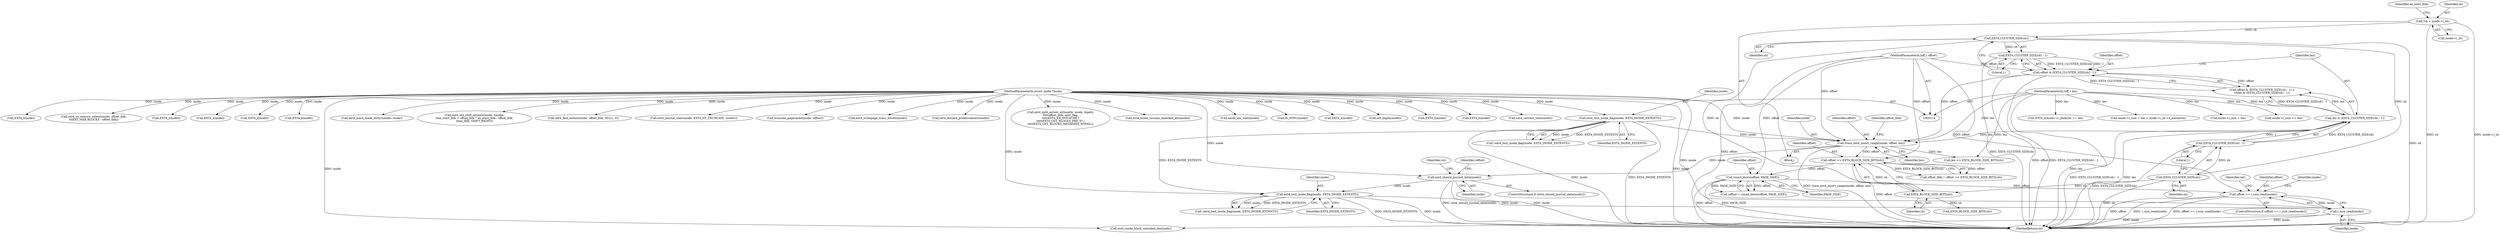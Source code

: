 digraph "0_linux_ea3d7209ca01da209cda6f0dea8be9cc4b7a933b_0@API" {
"1000262" [label="(Call,offset >= i_size_read(inode))"];
"1000212" [label="(Call,round_down(offset, PAGE_SIZE))"];
"1000186" [label="(Call,offset >> EXT4_BLOCK_SIZE_BITS(sb))"];
"1000180" [label="(Call,trace_ext4_insert_range(inode, offset, len))"];
"1000148" [label="(Call,ext4_test_inode_flag(inode, EXT4_INODE_EXTENTS))"];
"1000115" [label="(MethodParameterIn,struct inode *inode)"];
"1000156" [label="(Call,offset & (EXT4_CLUSTER_SIZE(sb) - 1))"];
"1000116" [label="(MethodParameterIn,loff_t offset)"];
"1000158" [label="(Call,EXT4_CLUSTER_SIZE(sb) - 1)"];
"1000159" [label="(Call,EXT4_CLUSTER_SIZE(sb))"];
"1000120" [label="(Call,*sb = inode->i_sb)"];
"1000162" [label="(Call,len & (EXT4_CLUSTER_SIZE(sb) - 1))"];
"1000117" [label="(MethodParameterIn,loff_t len)"];
"1000164" [label="(Call,EXT4_CLUSTER_SIZE(sb) - 1)"];
"1000165" [label="(Call,EXT4_CLUSTER_SIZE(sb))"];
"1000188" [label="(Call,EXT4_BLOCK_SIZE_BITS(sb))"];
"1000264" [label="(Call,i_size_read(inode))"];
"1000234" [label="(Call,ext4_test_inode_flag(inode, EXT4_INODE_EXTENTS))"];
"1000197" [label="(Call,ext4_should_journal_data(inode))"];
"1000494" [label="(MethodReturn,int)"];
"1000189" [label="(Identifier,sb)"];
"1000265" [label="(Identifier,inode)"];
"1000274" [label="(Call,inode_dio_wait(inode))"];
"1000117" [label="(MethodParameterIn,loff_t len)"];
"1000235" [label="(Identifier,inode)"];
"1000197" [label="(Call,ext4_should_journal_data(inode))"];
"1000120" [label="(Call,*sb = inode->i_sb)"];
"1000180" [label="(Call,trace_ext4_insert_range(inode, offset, len))"];
"1000304" [label="(Call,inode->i_size += len)"];
"1000187" [label="(Identifier,offset)"];
"1000470" [label="(Call,IS_SYNC(inode))"];
"1000161" [label="(Literal,1)"];
"1000158" [label="(Call,EXT4_CLUSTER_SIZE(sb) - 1)"];
"1000336" [label="(Call,EXT4_I(inode))"];
"1000122" [label="(Call,inode->i_sb)"];
"1000162" [label="(Call,len & (EXT4_CLUSTER_SIZE(sb) - 1))"];
"1000309" [label="(Call,EXT4_I(inode)->i_disksize += len)"];
"1000188" [label="(Call,EXT4_BLOCK_SIZE_BITS(sb))"];
"1000361" [label="(Call,ext_depth(inode))"];
"1000116" [label="(MethodParameterIn,loff_t offset)"];
"1000466" [label="(Call,EXT4_I(inode))"];
"1000182" [label="(Identifier,offset)"];
"1000212" [label="(Call,round_down(offset, PAGE_SIZE))"];
"1000311" [label="(Call,EXT4_I(inode))"];
"1000236" [label="(Identifier,EXT4_INODE_EXTENTS)"];
"1000118" [label="(Block,)"];
"1000323" [label="(Call,ext4_current_time(inode))"];
"1000428" [label="(Call,EXT4_I(inode))"];
"1000147" [label="(Call,!ext4_test_inode_flag(inode, EXT4_INODE_EXTENTS))"];
"1000150" [label="(Identifier,EXT4_INODE_EXTENTS)"];
"1000434" [label="(Call,ext4_es_remove_extent(inode, offset_lblk,\n\t\t\tEXT_MAX_BLOCKS - offset_lblk))"];
"1000159" [label="(Call,EXT4_CLUSTER_SIZE(sb))"];
"1000165" [label="(Call,EXT4_CLUSTER_SIZE(sb))"];
"1000481" [label="(Call,EXT4_I(inode))"];
"1000201" [label="(Identifier,ret)"];
"1000234" [label="(Call,ext4_test_inode_flag(inode, EXT4_INODE_EXTENTS))"];
"1000164" [label="(Call,EXT4_CLUSTER_SIZE(sb) - 1)"];
"1000160" [label="(Identifier,sb)"];
"1000132" [label="(Identifier,ee_start_lblk)"];
"1000446" [label="(Call,EXT4_I(inode))"];
"1000268" [label="(Identifier,ret)"];
"1000184" [label="(Call,offset_lblk = offset >> EXT4_BLOCK_SIZE_BITS(sb))"];
"1000279" [label="(Call,EXT4_I(inode))"];
"1000355" [label="(Call,EXT4_I(inode))"];
"1000244" [label="(Call,inode->i_size + len > inode->i_sb->s_maxbytes)"];
"1000264" [label="(Call,i_size_read(inode))"];
"1000115" [label="(MethodParameterIn,struct inode *inode)"];
"1000166" [label="(Identifier,sb)"];
"1000186" [label="(Call,offset >> EXT4_BLOCK_SIZE_BITS(sb))"];
"1000156" [label="(Call,offset & (EXT4_CLUSTER_SIZE(sb) - 1))"];
"1000211" [label="(Identifier,ioffset)"];
"1000263" [label="(Identifier,offset)"];
"1000272" [label="(Call,ext4_inode_block_unlocked_dio(inode))"];
"1000198" [label="(Identifier,inode)"];
"1000192" [label="(Call,len >> EXT4_BLOCK_SIZE_BITS(sb))"];
"1000183" [label="(Identifier,len)"];
"1000210" [label="(Call,ioffset = round_down(offset, PAGE_SIZE))"];
"1000214" [label="(Identifier,PAGE_SIZE)"];
"1000185" [label="(Identifier,offset_lblk)"];
"1000233" [label="(Call,!ext4_test_inode_flag(inode, EXT4_INODE_EXTENTS))"];
"1000155" [label="(Call,offset & (EXT4_CLUSTER_SIZE(sb) - 1) ||\n\t\t\tlen & (EXT4_CLUSTER_SIZE(sb) - 1))"];
"1000327" [label="(Call,ext4_mark_inode_dirty(handle, inode))"];
"1000452" [label="(Call,ext4_ext_shift_extents(inode, handle,\n\t\tee_start_lblk > offset_lblk ? ee_start_lblk : offset_lblk,\n\t\tlen_lblk, SHIFT_RIGHT))"];
"1000343" [label="(Call,ext4_find_extent(inode, offset_lblk, NULL, 0))"];
"1000291" [label="(Call,ext4_journal_start(inode, EXT4_HT_TRUNCATE, credits))"];
"1000163" [label="(Identifier,len)"];
"1000157" [label="(Identifier,offset)"];
"1000167" [label="(Literal,1)"];
"1000194" [label="(Call,EXT4_BLOCK_SIZE_BITS(sb))"];
"1000196" [label="(ControlStructure,if (ext4_should_journal_data(inode)))"];
"1000213" [label="(Identifier,offset)"];
"1000262" [label="(Call,offset >= i_size_read(inode))"];
"1000282" [label="(Call,truncate_pagecache(inode, ioffset))"];
"1000149" [label="(Identifier,inode)"];
"1000287" [label="(Call,ext4_writepage_trans_blocks(inode))"];
"1000339" [label="(Call,ext4_discard_preallocations(inode))"];
"1000273" [label="(Identifier,inode)"];
"1000261" [label="(ControlStructure,if (offset >= i_size_read(inode)))"];
"1000181" [label="(Identifier,inode)"];
"1000404" [label="(Call,ext4_split_extent_at(handle, inode, &path,\n\t\t\t\t\toffset_lblk, split_flag,\n\t\t\t\t\tEXT4_EX_NOCACHE |\n\t\t\t\t\tEXT4_GET_BLOCKS_PRE_IO |\n\t\t\t\t\tEXT4_GET_BLOCKS_METADATA_NOFAIL))"];
"1000245" [label="(Call,inode->i_size + len)"];
"1000148" [label="(Call,ext4_test_inode_flag(inode, EXT4_INODE_EXTENTS))"];
"1000484" [label="(Call,ext4_inode_resume_unlocked_dio(inode))"];
"1000121" [label="(Identifier,sb)"];
"1000262" -> "1000261"  [label="AST: "];
"1000262" -> "1000264"  [label="CFG: "];
"1000263" -> "1000262"  [label="AST: "];
"1000264" -> "1000262"  [label="AST: "];
"1000268" -> "1000262"  [label="CFG: "];
"1000273" -> "1000262"  [label="CFG: "];
"1000262" -> "1000494"  [label="DDG: offset"];
"1000262" -> "1000494"  [label="DDG: i_size_read(inode)"];
"1000262" -> "1000494"  [label="DDG: offset >= i_size_read(inode)"];
"1000212" -> "1000262"  [label="DDG: offset"];
"1000116" -> "1000262"  [label="DDG: offset"];
"1000264" -> "1000262"  [label="DDG: inode"];
"1000212" -> "1000210"  [label="AST: "];
"1000212" -> "1000214"  [label="CFG: "];
"1000213" -> "1000212"  [label="AST: "];
"1000214" -> "1000212"  [label="AST: "];
"1000210" -> "1000212"  [label="CFG: "];
"1000212" -> "1000494"  [label="DDG: PAGE_SIZE"];
"1000212" -> "1000494"  [label="DDG: offset"];
"1000212" -> "1000210"  [label="DDG: offset"];
"1000212" -> "1000210"  [label="DDG: PAGE_SIZE"];
"1000186" -> "1000212"  [label="DDG: offset"];
"1000116" -> "1000212"  [label="DDG: offset"];
"1000186" -> "1000184"  [label="AST: "];
"1000186" -> "1000188"  [label="CFG: "];
"1000187" -> "1000186"  [label="AST: "];
"1000188" -> "1000186"  [label="AST: "];
"1000184" -> "1000186"  [label="CFG: "];
"1000186" -> "1000494"  [label="DDG: offset"];
"1000186" -> "1000184"  [label="DDG: offset"];
"1000186" -> "1000184"  [label="DDG: EXT4_BLOCK_SIZE_BITS(sb)"];
"1000180" -> "1000186"  [label="DDG: offset"];
"1000116" -> "1000186"  [label="DDG: offset"];
"1000188" -> "1000186"  [label="DDG: sb"];
"1000180" -> "1000118"  [label="AST: "];
"1000180" -> "1000183"  [label="CFG: "];
"1000181" -> "1000180"  [label="AST: "];
"1000182" -> "1000180"  [label="AST: "];
"1000183" -> "1000180"  [label="AST: "];
"1000185" -> "1000180"  [label="CFG: "];
"1000180" -> "1000494"  [label="DDG: trace_ext4_insert_range(inode, offset, len)"];
"1000148" -> "1000180"  [label="DDG: inode"];
"1000115" -> "1000180"  [label="DDG: inode"];
"1000156" -> "1000180"  [label="DDG: offset"];
"1000116" -> "1000180"  [label="DDG: offset"];
"1000162" -> "1000180"  [label="DDG: len"];
"1000117" -> "1000180"  [label="DDG: len"];
"1000180" -> "1000192"  [label="DDG: len"];
"1000180" -> "1000197"  [label="DDG: inode"];
"1000148" -> "1000147"  [label="AST: "];
"1000148" -> "1000150"  [label="CFG: "];
"1000149" -> "1000148"  [label="AST: "];
"1000150" -> "1000148"  [label="AST: "];
"1000147" -> "1000148"  [label="CFG: "];
"1000148" -> "1000494"  [label="DDG: inode"];
"1000148" -> "1000494"  [label="DDG: EXT4_INODE_EXTENTS"];
"1000148" -> "1000147"  [label="DDG: inode"];
"1000148" -> "1000147"  [label="DDG: EXT4_INODE_EXTENTS"];
"1000115" -> "1000148"  [label="DDG: inode"];
"1000148" -> "1000234"  [label="DDG: EXT4_INODE_EXTENTS"];
"1000115" -> "1000114"  [label="AST: "];
"1000115" -> "1000494"  [label="DDG: inode"];
"1000115" -> "1000197"  [label="DDG: inode"];
"1000115" -> "1000234"  [label="DDG: inode"];
"1000115" -> "1000264"  [label="DDG: inode"];
"1000115" -> "1000272"  [label="DDG: inode"];
"1000115" -> "1000274"  [label="DDG: inode"];
"1000115" -> "1000279"  [label="DDG: inode"];
"1000115" -> "1000282"  [label="DDG: inode"];
"1000115" -> "1000287"  [label="DDG: inode"];
"1000115" -> "1000291"  [label="DDG: inode"];
"1000115" -> "1000311"  [label="DDG: inode"];
"1000115" -> "1000323"  [label="DDG: inode"];
"1000115" -> "1000327"  [label="DDG: inode"];
"1000115" -> "1000336"  [label="DDG: inode"];
"1000115" -> "1000339"  [label="DDG: inode"];
"1000115" -> "1000343"  [label="DDG: inode"];
"1000115" -> "1000355"  [label="DDG: inode"];
"1000115" -> "1000361"  [label="DDG: inode"];
"1000115" -> "1000404"  [label="DDG: inode"];
"1000115" -> "1000428"  [label="DDG: inode"];
"1000115" -> "1000434"  [label="DDG: inode"];
"1000115" -> "1000446"  [label="DDG: inode"];
"1000115" -> "1000452"  [label="DDG: inode"];
"1000115" -> "1000466"  [label="DDG: inode"];
"1000115" -> "1000470"  [label="DDG: inode"];
"1000115" -> "1000481"  [label="DDG: inode"];
"1000115" -> "1000484"  [label="DDG: inode"];
"1000156" -> "1000155"  [label="AST: "];
"1000156" -> "1000158"  [label="CFG: "];
"1000157" -> "1000156"  [label="AST: "];
"1000158" -> "1000156"  [label="AST: "];
"1000163" -> "1000156"  [label="CFG: "];
"1000155" -> "1000156"  [label="CFG: "];
"1000156" -> "1000494"  [label="DDG: offset"];
"1000156" -> "1000494"  [label="DDG: EXT4_CLUSTER_SIZE(sb) - 1"];
"1000156" -> "1000155"  [label="DDG: offset"];
"1000156" -> "1000155"  [label="DDG: EXT4_CLUSTER_SIZE(sb) - 1"];
"1000116" -> "1000156"  [label="DDG: offset"];
"1000158" -> "1000156"  [label="DDG: EXT4_CLUSTER_SIZE(sb)"];
"1000158" -> "1000156"  [label="DDG: 1"];
"1000116" -> "1000114"  [label="AST: "];
"1000116" -> "1000494"  [label="DDG: offset"];
"1000158" -> "1000161"  [label="CFG: "];
"1000159" -> "1000158"  [label="AST: "];
"1000161" -> "1000158"  [label="AST: "];
"1000158" -> "1000494"  [label="DDG: EXT4_CLUSTER_SIZE(sb)"];
"1000159" -> "1000158"  [label="DDG: sb"];
"1000159" -> "1000160"  [label="CFG: "];
"1000160" -> "1000159"  [label="AST: "];
"1000161" -> "1000159"  [label="CFG: "];
"1000159" -> "1000494"  [label="DDG: sb"];
"1000120" -> "1000159"  [label="DDG: sb"];
"1000159" -> "1000165"  [label="DDG: sb"];
"1000159" -> "1000188"  [label="DDG: sb"];
"1000120" -> "1000118"  [label="AST: "];
"1000120" -> "1000122"  [label="CFG: "];
"1000121" -> "1000120"  [label="AST: "];
"1000122" -> "1000120"  [label="AST: "];
"1000132" -> "1000120"  [label="CFG: "];
"1000120" -> "1000494"  [label="DDG: sb"];
"1000120" -> "1000494"  [label="DDG: inode->i_sb"];
"1000162" -> "1000155"  [label="AST: "];
"1000162" -> "1000164"  [label="CFG: "];
"1000163" -> "1000162"  [label="AST: "];
"1000164" -> "1000162"  [label="AST: "];
"1000155" -> "1000162"  [label="CFG: "];
"1000162" -> "1000494"  [label="DDG: EXT4_CLUSTER_SIZE(sb) - 1"];
"1000162" -> "1000494"  [label="DDG: len"];
"1000162" -> "1000155"  [label="DDG: len"];
"1000162" -> "1000155"  [label="DDG: EXT4_CLUSTER_SIZE(sb) - 1"];
"1000117" -> "1000162"  [label="DDG: len"];
"1000164" -> "1000162"  [label="DDG: EXT4_CLUSTER_SIZE(sb)"];
"1000164" -> "1000162"  [label="DDG: 1"];
"1000117" -> "1000114"  [label="AST: "];
"1000117" -> "1000494"  [label="DDG: len"];
"1000117" -> "1000192"  [label="DDG: len"];
"1000117" -> "1000244"  [label="DDG: len"];
"1000117" -> "1000245"  [label="DDG: len"];
"1000117" -> "1000304"  [label="DDG: len"];
"1000117" -> "1000309"  [label="DDG: len"];
"1000164" -> "1000167"  [label="CFG: "];
"1000165" -> "1000164"  [label="AST: "];
"1000167" -> "1000164"  [label="AST: "];
"1000164" -> "1000494"  [label="DDG: EXT4_CLUSTER_SIZE(sb)"];
"1000165" -> "1000164"  [label="DDG: sb"];
"1000165" -> "1000166"  [label="CFG: "];
"1000166" -> "1000165"  [label="AST: "];
"1000167" -> "1000165"  [label="CFG: "];
"1000165" -> "1000494"  [label="DDG: sb"];
"1000165" -> "1000188"  [label="DDG: sb"];
"1000188" -> "1000189"  [label="CFG: "];
"1000189" -> "1000188"  [label="AST: "];
"1000188" -> "1000194"  [label="DDG: sb"];
"1000264" -> "1000265"  [label="CFG: "];
"1000265" -> "1000264"  [label="AST: "];
"1000264" -> "1000494"  [label="DDG: inode"];
"1000234" -> "1000264"  [label="DDG: inode"];
"1000264" -> "1000272"  [label="DDG: inode"];
"1000234" -> "1000233"  [label="AST: "];
"1000234" -> "1000236"  [label="CFG: "];
"1000235" -> "1000234"  [label="AST: "];
"1000236" -> "1000234"  [label="AST: "];
"1000233" -> "1000234"  [label="CFG: "];
"1000234" -> "1000494"  [label="DDG: EXT4_INODE_EXTENTS"];
"1000234" -> "1000494"  [label="DDG: inode"];
"1000234" -> "1000233"  [label="DDG: inode"];
"1000234" -> "1000233"  [label="DDG: EXT4_INODE_EXTENTS"];
"1000197" -> "1000234"  [label="DDG: inode"];
"1000197" -> "1000196"  [label="AST: "];
"1000197" -> "1000198"  [label="CFG: "];
"1000198" -> "1000197"  [label="AST: "];
"1000201" -> "1000197"  [label="CFG: "];
"1000211" -> "1000197"  [label="CFG: "];
"1000197" -> "1000494"  [label="DDG: ext4_should_journal_data(inode)"];
"1000197" -> "1000494"  [label="DDG: inode"];
}
